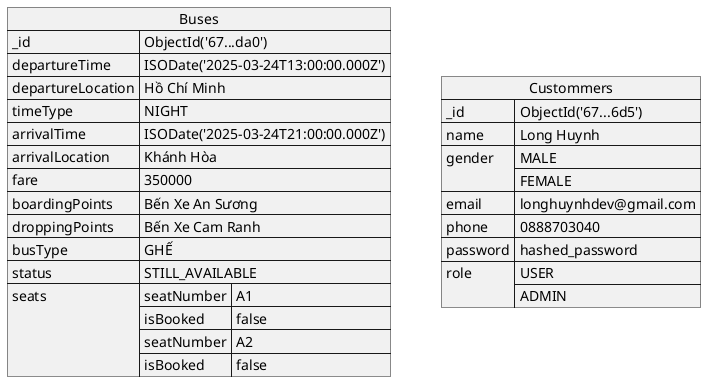 @startuml

json Buses {
    "_id": "ObjectId('67...da0')",
    "departureTime": "ISODate('2025-03-24T13:00:00.000Z')",
    "departureLocation": "Hồ Chí Minh",
    "timeType": "NIGHT",
    "arrivalTime": "ISODate('2025-03-24T21:00:00.000Z')",
    "arrivalLocation": "Khánh Hòa",
    "fare": 350000,
    "boardingPoints": ["Bến Xe An Sương"],
    "droppingPoints": ["Bến Xe Cam Ranh"],
    "busType": "GHẾ",
    "status": "STILL_AVAILABLE",
    "seats": [
        {
            "seatNumber": "A1",
            "isBooked": false
        },
        {
            "seatNumber": "A2",
            "isBooked": false
        }
    ]
}


json Custommers {
    "_id":"ObjectId('67...6d5')",
    "name": "Long Huynh",
    "gender": ["MALE","FEMALE"],
    "email": "longhuynhdev@gmail.com",
    "phone": "0888703040",
    "password": "hashed_password",
    "role": ["USER","ADMIN"]

}


@enduml
